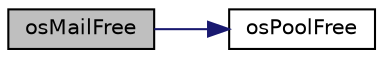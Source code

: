 digraph "osMailFree"
{
  edge [fontname="Helvetica",fontsize="10",labelfontname="Helvetica",labelfontsize="10"];
  node [fontname="Helvetica",fontsize="10",shape=record];
  rankdir="LR";
  Node35 [label="osMailFree",height=0.2,width=0.4,color="black", fillcolor="grey75", style="filled", fontcolor="black"];
  Node35 -> Node36 [color="midnightblue",fontsize="10",style="solid",fontname="Helvetica"];
  Node36 [label="osPoolFree",height=0.2,width=0.4,color="black", fillcolor="white", style="filled",URL="$cmsis__os_8c.html#a4a861e9c469c9d0daf5721bf174f8e54",tooltip="Return an allocated memory block back to a specific memory pool. "];
}
